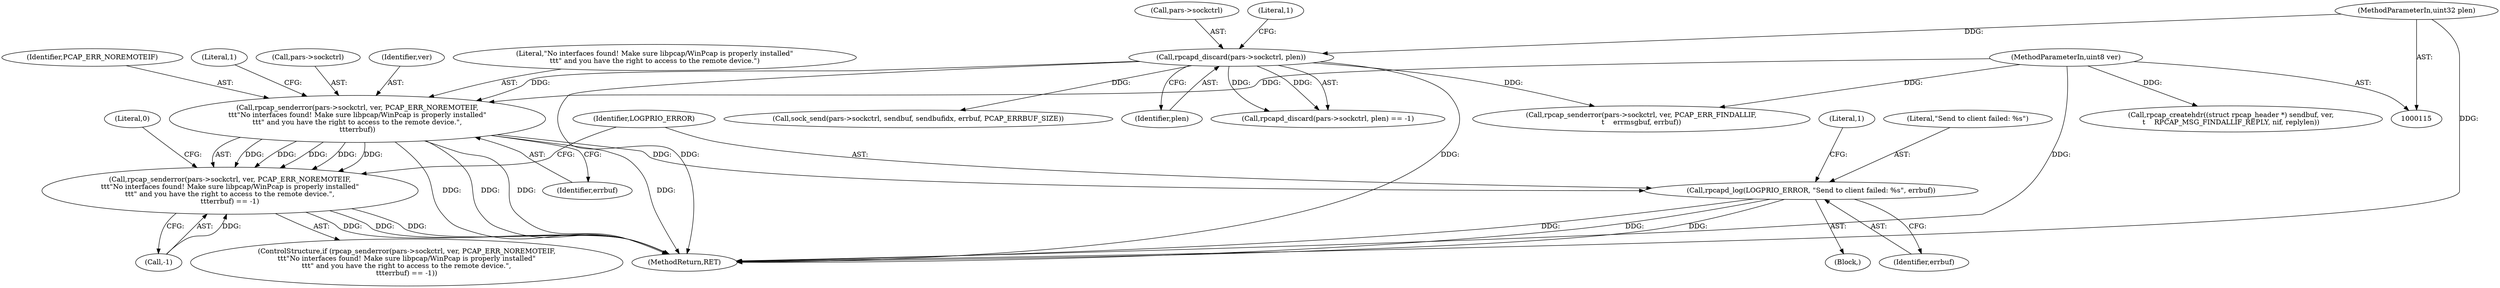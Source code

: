 digraph "0_libpcap_617b12c0339db4891d117b661982126c495439ea@API" {
"1000168" [label="(Call,rpcap_senderror(pars->sockctrl, ver, PCAP_ERR_NOREMOTEIF,\n\t\t\t\"No interfaces found! Make sure libpcap/WinPcap is properly installed\"\n\t\t\t\" and you have the right to access to the remote device.\",\n\t\t\terrbuf))"];
"1000141" [label="(Call,rpcapd_discard(pars->sockctrl, plen))"];
"1000118" [label="(MethodParameterIn,uint32 plen)"];
"1000116" [label="(MethodParameterIn,uint8 ver)"];
"1000167" [label="(Call,rpcap_senderror(pars->sockctrl, ver, PCAP_ERR_NOREMOTEIF,\n\t\t\t\"No interfaces found! Make sure libpcap/WinPcap is properly installed\"\n\t\t\t\" and you have the right to access to the remote device.\",\n\t\t\terrbuf) == -1)"];
"1000179" [label="(Call,rpcapd_log(LOGPRIO_ERROR, \"Send to client failed: %s\", errbuf))"];
"1000116" [label="(MethodParameterIn,uint8 ver)"];
"1000185" [label="(Literal,1)"];
"1000179" [label="(Call,rpcapd_log(LOGPRIO_ERROR, \"Send to client failed: %s\", errbuf))"];
"1000181" [label="(Literal,\"Send to client failed: %s\")"];
"1000279" [label="(Call,rpcap_createhdr((struct rpcap_header *) sendbuf, ver,\n\t    RPCAP_MSG_FINDALLIF_REPLY, nif, replylen))"];
"1000178" [label="(Block,)"];
"1000118" [label="(MethodParameterIn,uint32 plen)"];
"1000141" [label="(Call,rpcapd_discard(pars->sockctrl, plen))"];
"1000142" [label="(Call,pars->sockctrl)"];
"1000612" [label="(Call,sock_send(pars->sockctrl, sendbuf, sendbufidx, errbuf, PCAP_ERRBUF_SIZE))"];
"1000180" [label="(Identifier,LOGPRIO_ERROR)"];
"1000187" [label="(Literal,0)"];
"1000169" [label="(Call,pars->sockctrl)"];
"1000140" [label="(Call,rpcapd_discard(pars->sockctrl, plen) == -1)"];
"1000176" [label="(Call,-1)"];
"1000172" [label="(Identifier,ver)"];
"1000166" [label="(ControlStructure,if (rpcap_senderror(pars->sockctrl, ver, PCAP_ERR_NOREMOTEIF,\n\t\t\t\"No interfaces found! Make sure libpcap/WinPcap is properly installed\"\n\t\t\t\" and you have the right to access to the remote device.\",\n\t\t\terrbuf) == -1))"];
"1000659" [label="(MethodReturn,RET)"];
"1000639" [label="(Call,rpcap_senderror(pars->sockctrl, ver, PCAP_ERR_FINDALLIF,\n\t    errmsgbuf, errbuf))"];
"1000147" [label="(Literal,1)"];
"1000145" [label="(Identifier,plen)"];
"1000167" [label="(Call,rpcap_senderror(pars->sockctrl, ver, PCAP_ERR_NOREMOTEIF,\n\t\t\t\"No interfaces found! Make sure libpcap/WinPcap is properly installed\"\n\t\t\t\" and you have the right to access to the remote device.\",\n\t\t\terrbuf) == -1)"];
"1000174" [label="(Literal,\"No interfaces found! Make sure libpcap/WinPcap is properly installed\"\n\t\t\t\" and you have the right to access to the remote device.\")"];
"1000173" [label="(Identifier,PCAP_ERR_NOREMOTEIF)"];
"1000168" [label="(Call,rpcap_senderror(pars->sockctrl, ver, PCAP_ERR_NOREMOTEIF,\n\t\t\t\"No interfaces found! Make sure libpcap/WinPcap is properly installed\"\n\t\t\t\" and you have the right to access to the remote device.\",\n\t\t\terrbuf))"];
"1000177" [label="(Literal,1)"];
"1000175" [label="(Identifier,errbuf)"];
"1000182" [label="(Identifier,errbuf)"];
"1000168" -> "1000167"  [label="AST: "];
"1000168" -> "1000175"  [label="CFG: "];
"1000169" -> "1000168"  [label="AST: "];
"1000172" -> "1000168"  [label="AST: "];
"1000173" -> "1000168"  [label="AST: "];
"1000174" -> "1000168"  [label="AST: "];
"1000175" -> "1000168"  [label="AST: "];
"1000177" -> "1000168"  [label="CFG: "];
"1000168" -> "1000659"  [label="DDG: "];
"1000168" -> "1000659"  [label="DDG: "];
"1000168" -> "1000659"  [label="DDG: "];
"1000168" -> "1000659"  [label="DDG: "];
"1000168" -> "1000167"  [label="DDG: "];
"1000168" -> "1000167"  [label="DDG: "];
"1000168" -> "1000167"  [label="DDG: "];
"1000168" -> "1000167"  [label="DDG: "];
"1000168" -> "1000167"  [label="DDG: "];
"1000141" -> "1000168"  [label="DDG: "];
"1000116" -> "1000168"  [label="DDG: "];
"1000168" -> "1000179"  [label="DDG: "];
"1000141" -> "1000140"  [label="AST: "];
"1000141" -> "1000145"  [label="CFG: "];
"1000142" -> "1000141"  [label="AST: "];
"1000145" -> "1000141"  [label="AST: "];
"1000147" -> "1000141"  [label="CFG: "];
"1000141" -> "1000659"  [label="DDG: "];
"1000141" -> "1000659"  [label="DDG: "];
"1000141" -> "1000140"  [label="DDG: "];
"1000141" -> "1000140"  [label="DDG: "];
"1000118" -> "1000141"  [label="DDG: "];
"1000141" -> "1000612"  [label="DDG: "];
"1000141" -> "1000639"  [label="DDG: "];
"1000118" -> "1000115"  [label="AST: "];
"1000118" -> "1000659"  [label="DDG: "];
"1000116" -> "1000115"  [label="AST: "];
"1000116" -> "1000659"  [label="DDG: "];
"1000116" -> "1000279"  [label="DDG: "];
"1000116" -> "1000639"  [label="DDG: "];
"1000167" -> "1000166"  [label="AST: "];
"1000167" -> "1000176"  [label="CFG: "];
"1000176" -> "1000167"  [label="AST: "];
"1000180" -> "1000167"  [label="CFG: "];
"1000187" -> "1000167"  [label="CFG: "];
"1000167" -> "1000659"  [label="DDG: "];
"1000167" -> "1000659"  [label="DDG: "];
"1000167" -> "1000659"  [label="DDG: "];
"1000176" -> "1000167"  [label="DDG: "];
"1000179" -> "1000178"  [label="AST: "];
"1000179" -> "1000182"  [label="CFG: "];
"1000180" -> "1000179"  [label="AST: "];
"1000181" -> "1000179"  [label="AST: "];
"1000182" -> "1000179"  [label="AST: "];
"1000185" -> "1000179"  [label="CFG: "];
"1000179" -> "1000659"  [label="DDG: "];
"1000179" -> "1000659"  [label="DDG: "];
"1000179" -> "1000659"  [label="DDG: "];
}
